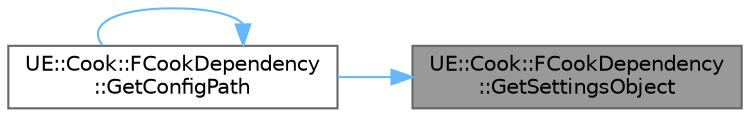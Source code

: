 digraph "UE::Cook::FCookDependency::GetSettingsObject"
{
 // INTERACTIVE_SVG=YES
 // LATEX_PDF_SIZE
  bgcolor="transparent";
  edge [fontname=Helvetica,fontsize=10,labelfontname=Helvetica,labelfontsize=10];
  node [fontname=Helvetica,fontsize=10,shape=box,height=0.2,width=0.4];
  rankdir="RL";
  Node1 [id="Node000001",label="UE::Cook::FCookDependency\l::GetSettingsObject",height=0.2,width=0.4,color="gray40", fillcolor="grey60", style="filled", fontcolor="black",tooltip="Returns the SettingsObject pointer if GetType() == SettingsObject, else nullptr."];
  Node1 -> Node2 [id="edge1_Node000001_Node000002",dir="back",color="steelblue1",style="solid",tooltip=" "];
  Node2 [id="Node000002",label="UE::Cook::FCookDependency\l::GetConfigPath",height=0.2,width=0.4,color="grey40", fillcolor="white", style="filled",URL="$d4/d80/classUE_1_1Cook_1_1FCookDependency.html#a8cbab27d6371cb2e81f8ed8c60780485",tooltip="Returns the full path of the config access (e.g."];
  Node2 -> Node2 [id="edge2_Node000002_Node000002",dir="back",color="steelblue1",style="solid",tooltip=" "];
}
